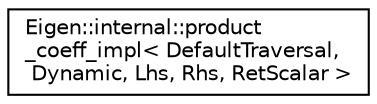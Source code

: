 digraph "Graphical Class Hierarchy"
{
  edge [fontname="Helvetica",fontsize="10",labelfontname="Helvetica",labelfontsize="10"];
  node [fontname="Helvetica",fontsize="10",shape=record];
  rankdir="LR";
  Node1 [label="Eigen::internal::product\l_coeff_impl\< DefaultTraversal,\l Dynamic, Lhs, Rhs, RetScalar \>",height=0.2,width=0.4,color="black", fillcolor="white", style="filled",URL="$struct_eigen_1_1internal_1_1product__coeff__impl_3_01_default_traversal_00_01_dynamic_00_01_lhs_00_01_rhs_00_01_ret_scalar_01_4.html"];
}
